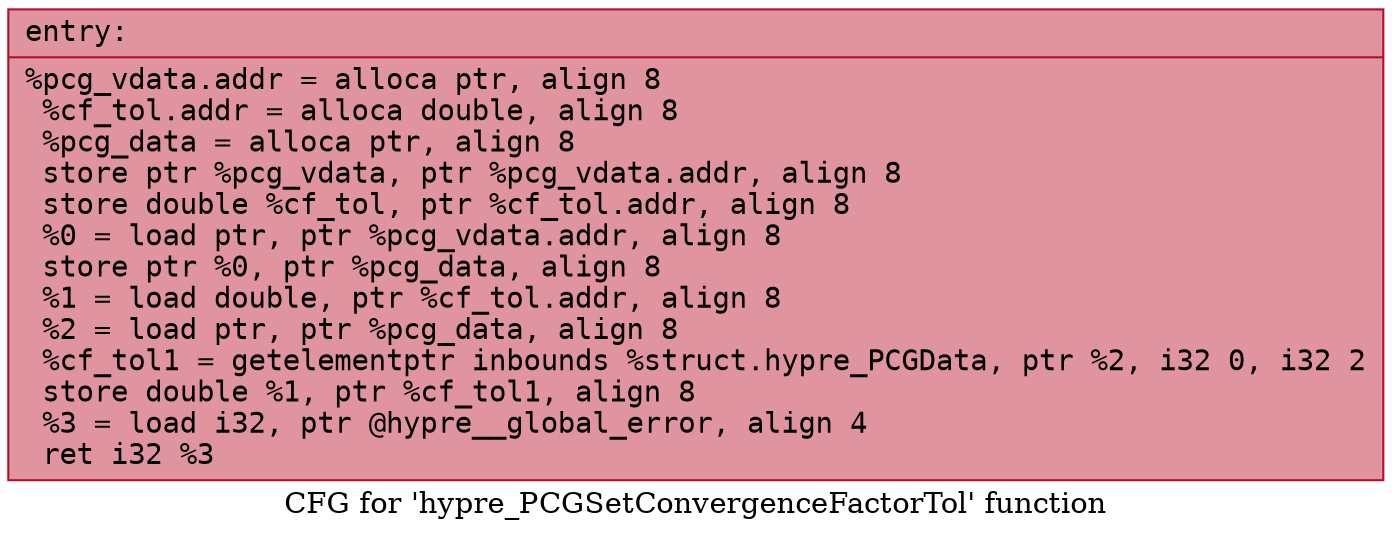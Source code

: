 digraph "CFG for 'hypre_PCGSetConvergenceFactorTol' function" {
	label="CFG for 'hypre_PCGSetConvergenceFactorTol' function";

	Node0x557061671540 [shape=record,color="#b70d28ff", style=filled, fillcolor="#b70d2870" fontname="Courier",label="{entry:\l|  %pcg_vdata.addr = alloca ptr, align 8\l  %cf_tol.addr = alloca double, align 8\l  %pcg_data = alloca ptr, align 8\l  store ptr %pcg_vdata, ptr %pcg_vdata.addr, align 8\l  store double %cf_tol, ptr %cf_tol.addr, align 8\l  %0 = load ptr, ptr %pcg_vdata.addr, align 8\l  store ptr %0, ptr %pcg_data, align 8\l  %1 = load double, ptr %cf_tol.addr, align 8\l  %2 = load ptr, ptr %pcg_data, align 8\l  %cf_tol1 = getelementptr inbounds %struct.hypre_PCGData, ptr %2, i32 0, i32 2\l  store double %1, ptr %cf_tol1, align 8\l  %3 = load i32, ptr @hypre__global_error, align 4\l  ret i32 %3\l}"];
}

